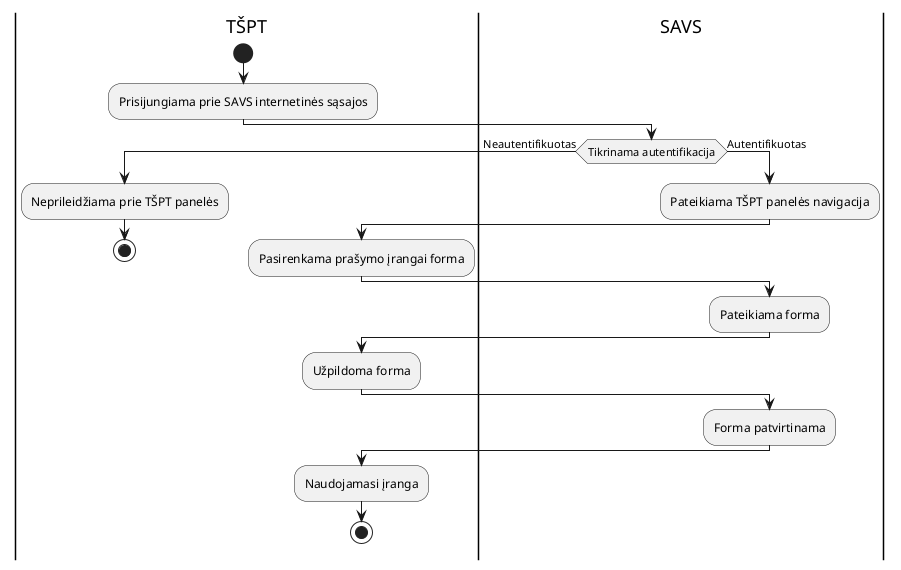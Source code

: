 @startuml

|TŠPT|
start
:Prisijungiama prie SAVS internetinės sąsajos;
|SAVS|
if (Tikrinama autentifikacija) then (Neautentifikuotas)
|TŠPT|
:Neprileidžiama prie TŠPT panelės;
stop
else (Autentifikuotas)
|SAVS|
:Pateikiama TŠPT panelės navigacija;
|TŠPT|
:Pasirenkama prašymo įrangai forma;
|SAVS|
:Pateikiama forma;
|TŠPT|
:Užpildoma forma;
|SAVS|
:Forma patvirtinama;
|TŠPT|
:Naudojamasi įranga;
stop

@enduml